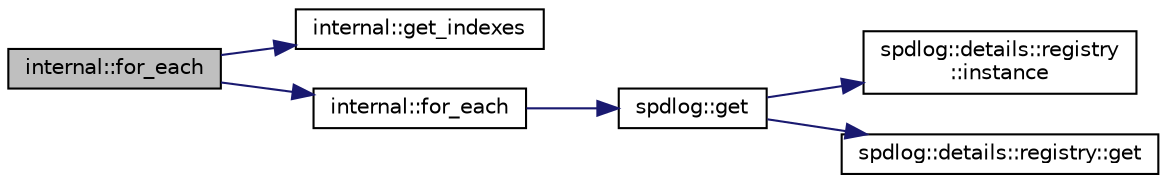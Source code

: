 digraph "internal::for_each"
{
  edge [fontname="Helvetica",fontsize="10",labelfontname="Helvetica",labelfontsize="10"];
  node [fontname="Helvetica",fontsize="10",shape=record];
  rankdir="LR";
  Node1 [label="internal::for_each",height=0.2,width=0.4,color="black", fillcolor="grey75", style="filled" fontcolor="black"];
  Node1 -> Node2 [color="midnightblue",fontsize="10",style="solid",fontname="Helvetica"];
  Node2 [label="internal::get_indexes",height=0.2,width=0.4,color="black", fillcolor="white", style="filled",URL="$namespaceinternal.html#aa8f32827bf5cced22ea13872d6058762"];
  Node1 -> Node3 [color="midnightblue",fontsize="10",style="solid",fontname="Helvetica"];
  Node3 [label="internal::for_each",height=0.2,width=0.4,color="black", fillcolor="white", style="filled",URL="$namespaceinternal.html#af4d7b053e84d49f79dccf99423a41a4e"];
  Node3 -> Node4 [color="midnightblue",fontsize="10",style="solid",fontname="Helvetica"];
  Node4 [label="spdlog::get",height=0.2,width=0.4,color="black", fillcolor="white", style="filled",URL="$namespacespdlog.html#a658d68d4ebdb11793b1e78582f108674"];
  Node4 -> Node5 [color="midnightblue",fontsize="10",style="solid",fontname="Helvetica"];
  Node5 [label="spdlog::details::registry\l::instance",height=0.2,width=0.4,color="black", fillcolor="white", style="filled",URL="$classspdlog_1_1details_1_1registry.html#a58a1bbb352f751f6b729bc57bfadd6be"];
  Node4 -> Node6 [color="midnightblue",fontsize="10",style="solid",fontname="Helvetica"];
  Node6 [label="spdlog::details::registry::get",height=0.2,width=0.4,color="black", fillcolor="white", style="filled",URL="$classspdlog_1_1details_1_1registry.html#a43cb4919dd9f66cf4eeeeaf9774caade"];
}
